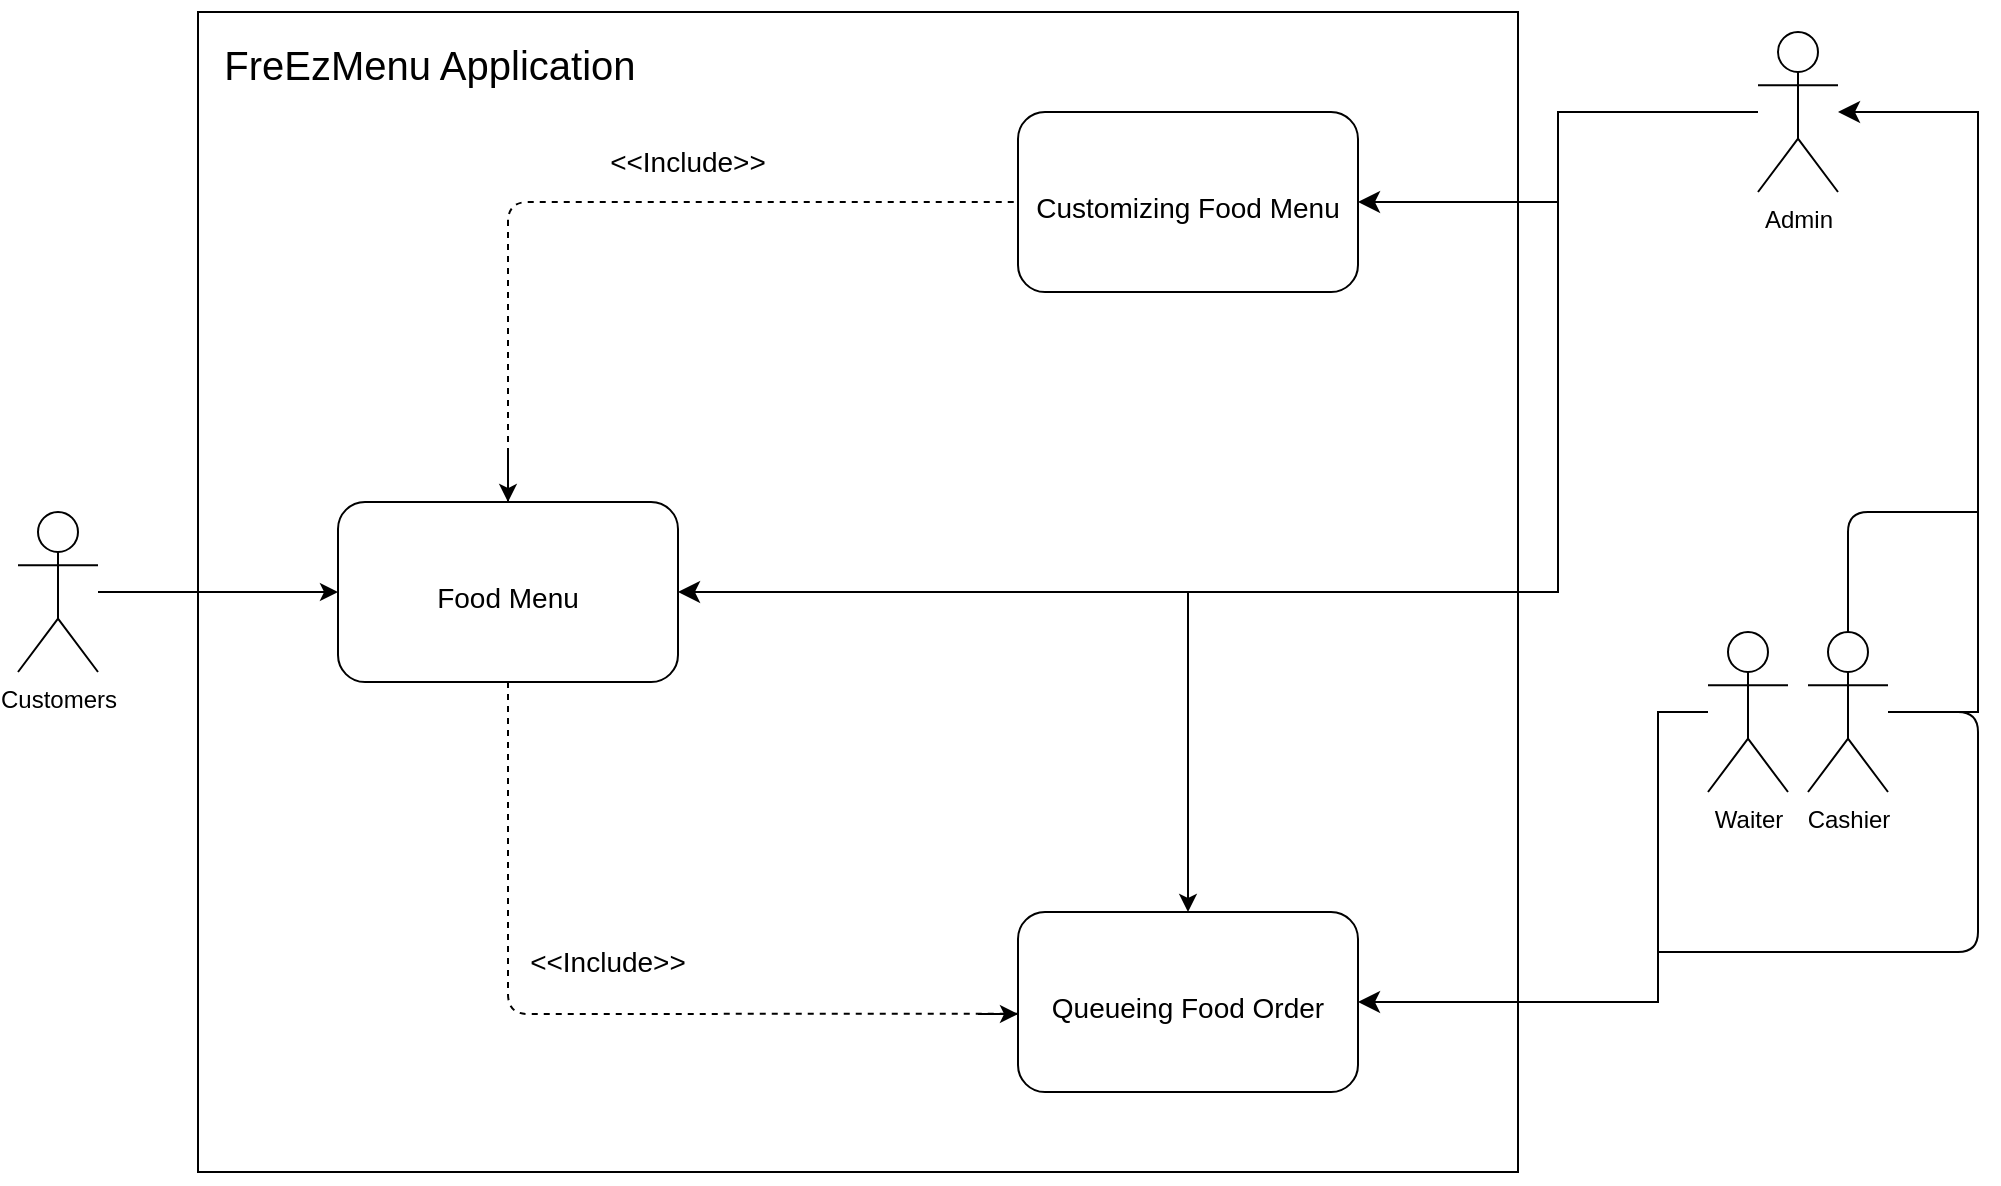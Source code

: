 <mxfile>
    <diagram id="CUMZOBWVGIM7k1ZyTm35" name="Page-1">
        <mxGraphModel dx="1013" dy="734" grid="1" gridSize="10" guides="1" tooltips="1" connect="1" arrows="1" fold="1" page="1" pageScale="1" pageWidth="1200" pageHeight="1000" math="0" shadow="0">
            <root>
                <mxCell id="0"/>
                <mxCell id="1" parent="0"/>
                <mxCell id="2" value="Customers" style="shape=umlActor;verticalLabelPosition=bottom;verticalAlign=top;html=1;outlineConnect=0;" vertex="1" parent="1">
                    <mxGeometry x="160" y="500" width="40" height="80" as="geometry"/>
                </mxCell>
                <mxCell id="3" value="Admin" style="shape=umlActor;verticalLabelPosition=bottom;verticalAlign=top;html=1;outlineConnect=0;" vertex="1" parent="1">
                    <mxGeometry x="1030" y="260" width="40" height="80" as="geometry"/>
                </mxCell>
                <mxCell id="5" value="Waiter" style="shape=umlActor;verticalLabelPosition=bottom;verticalAlign=top;html=1;outlineConnect=0;" vertex="1" parent="1">
                    <mxGeometry x="1005" y="560" width="40" height="80" as="geometry"/>
                </mxCell>
                <mxCell id="6" value="&lt;p style=&quot;line-height: 120%; font-size: 20px;&quot;&gt;&amp;nbsp; FreEzMenu Application&lt;/p&gt;&lt;p style=&quot;line-height: 120%; font-size: 20px;&quot;&gt;&lt;br&gt;&lt;/p&gt;&lt;p style=&quot;line-height: 120%; font-size: 20px;&quot;&gt;&lt;br&gt;&lt;/p&gt;&lt;p style=&quot;line-height: 120%; font-size: 20px;&quot;&gt;&lt;br&gt;&lt;/p&gt;&lt;p style=&quot;line-height: 120%; font-size: 20px;&quot;&gt;&lt;br&gt;&lt;/p&gt;&lt;p style=&quot;line-height: 120%; font-size: 20px;&quot;&gt;&lt;br&gt;&lt;/p&gt;&lt;p style=&quot;line-height: 120%; font-size: 20px;&quot;&gt;&lt;br&gt;&lt;/p&gt;&lt;p style=&quot;line-height: 120%; font-size: 20px;&quot;&gt;&lt;br&gt;&lt;/p&gt;&lt;p style=&quot;line-height: 120%; font-size: 20px;&quot;&gt;&lt;br&gt;&lt;/p&gt;&lt;p style=&quot;line-height: 120%; font-size: 20px;&quot;&gt;&lt;br&gt;&lt;/p&gt;&lt;p style=&quot;line-height: 120%; font-size: 20px;&quot;&gt;&lt;br&gt;&lt;/p&gt;&lt;p style=&quot;line-height: 120%; font-size: 20px;&quot;&gt;&lt;br&gt;&lt;/p&gt;&lt;p style=&quot;line-height: 120%; font-size: 20px;&quot;&gt;&lt;br&gt;&lt;/p&gt;" style="rounded=0;whiteSpace=wrap;html=1;align=left;" vertex="1" parent="1">
                    <mxGeometry x="250" y="250" width="660" height="580" as="geometry"/>
                </mxCell>
                <mxCell id="11" value="&lt;span style=&quot;font-size: 14px;&quot;&gt;Food Menu&lt;/span&gt;" style="rounded=1;whiteSpace=wrap;html=1;fontSize=20;" vertex="1" parent="1">
                    <mxGeometry x="320" y="495" width="170" height="90" as="geometry"/>
                </mxCell>
                <mxCell id="15" value="&lt;span style=&quot;font-size: 14px;&quot;&gt;Customizing Food Menu&lt;/span&gt;" style="rounded=1;whiteSpace=wrap;html=1;fontSize=20;" vertex="1" parent="1">
                    <mxGeometry x="660" y="300" width="170" height="90" as="geometry"/>
                </mxCell>
                <mxCell id="16" value="&lt;span style=&quot;font-size: 14px;&quot;&gt;Queueing Food Order&lt;/span&gt;" style="rounded=1;whiteSpace=wrap;html=1;fontSize=20;" vertex="1" parent="1">
                    <mxGeometry x="660" y="700" width="170" height="90" as="geometry"/>
                </mxCell>
                <mxCell id="20" value="" style="endArrow=classic;html=1;fontSize=14;" edge="1" parent="1" source="2" target="11">
                    <mxGeometry width="50" height="50" relative="1" as="geometry">
                        <mxPoint x="555" y="530" as="sourcePoint"/>
                        <mxPoint x="605" y="480" as="targetPoint"/>
                    </mxGeometry>
                </mxCell>
                <mxCell id="26" value="" style="edgeStyle=elbowEdgeStyle;elbow=horizontal;endArrow=classic;html=1;curved=0;rounded=0;endSize=8;startSize=8;fontSize=14;entryX=1;entryY=0.5;entryDx=0;entryDy=0;" edge="1" parent="1" source="3" target="15">
                    <mxGeometry width="50" height="50" relative="1" as="geometry">
                        <mxPoint x="575" y="570" as="sourcePoint"/>
                        <mxPoint x="625" y="520" as="targetPoint"/>
                    </mxGeometry>
                </mxCell>
                <mxCell id="27" value="" style="edgeStyle=elbowEdgeStyle;elbow=horizontal;endArrow=classic;html=1;curved=0;rounded=0;endSize=8;startSize=8;fontSize=14;entryX=1;entryY=0.5;entryDx=0;entryDy=0;" edge="1" parent="1" source="5" target="16">
                    <mxGeometry width="50" height="50" relative="1" as="geometry">
                        <mxPoint x="1105" y="280" as="sourcePoint"/>
                        <mxPoint x="865" y="410" as="targetPoint"/>
                        <Array as="points">
                            <mxPoint x="980" y="670"/>
                        </Array>
                    </mxGeometry>
                </mxCell>
                <mxCell id="28" value="Cashier" style="shape=umlActor;verticalLabelPosition=bottom;verticalAlign=top;html=1;outlineConnect=0;" vertex="1" parent="1">
                    <mxGeometry x="1055" y="560" width="40" height="80" as="geometry"/>
                </mxCell>
                <mxCell id="31" value="" style="edgeStyle=elbowEdgeStyle;elbow=vertical;endArrow=classic;html=1;curved=0;rounded=0;endSize=8;startSize=8;fontSize=14;" edge="1" parent="1" source="28" target="3">
                    <mxGeometry width="50" height="50" relative="1" as="geometry">
                        <mxPoint x="1110" y="570" as="sourcePoint"/>
                        <mxPoint x="1135" y="330" as="targetPoint"/>
                        <Array as="points">
                            <mxPoint x="1140" y="450"/>
                        </Array>
                    </mxGeometry>
                </mxCell>
                <mxCell id="33" value="" style="endArrow=none;html=1;fontSize=14;exitX=0.5;exitY=0;exitDx=0;exitDy=0;exitPerimeter=0;" edge="1" parent="1" source="28">
                    <mxGeometry width="50" height="50" relative="1" as="geometry">
                        <mxPoint x="1080" y="550" as="sourcePoint"/>
                        <mxPoint x="1140" y="500" as="targetPoint"/>
                        <Array as="points">
                            <mxPoint x="1075" y="500"/>
                        </Array>
                    </mxGeometry>
                </mxCell>
                <mxCell id="35" value="" style="endArrow=none;html=1;fontSize=14;" edge="1" parent="1" target="28">
                    <mxGeometry width="50" height="50" relative="1" as="geometry">
                        <mxPoint x="980" y="720" as="sourcePoint"/>
                        <mxPoint x="1130" y="660" as="targetPoint"/>
                        <Array as="points">
                            <mxPoint x="1140" y="720"/>
                            <mxPoint x="1140" y="600"/>
                        </Array>
                    </mxGeometry>
                </mxCell>
                <mxCell id="36" value="" style="endArrow=none;dashed=1;html=1;fontSize=14;exitX=0.5;exitY=0;exitDx=0;exitDy=0;entryX=0;entryY=0.5;entryDx=0;entryDy=0;" edge="1" parent="1" source="11" target="15">
                    <mxGeometry width="50" height="50" relative="1" as="geometry">
                        <mxPoint x="540" y="610" as="sourcePoint"/>
                        <mxPoint x="590" y="560" as="targetPoint"/>
                        <Array as="points">
                            <mxPoint x="405" y="345"/>
                        </Array>
                    </mxGeometry>
                </mxCell>
                <mxCell id="37" value="" style="endArrow=classic;html=1;fontSize=14;entryX=0.5;entryY=0;entryDx=0;entryDy=0;" edge="1" parent="1" target="11">
                    <mxGeometry width="50" height="50" relative="1" as="geometry">
                        <mxPoint x="405" y="470" as="sourcePoint"/>
                        <mxPoint x="410" y="490" as="targetPoint"/>
                    </mxGeometry>
                </mxCell>
                <mxCell id="38" value="&amp;lt;&amp;lt;Include&amp;gt;&amp;gt;" style="text;html=1;strokeColor=none;fillColor=none;align=center;verticalAlign=middle;whiteSpace=wrap;rounded=0;fontSize=14;" vertex="1" parent="1">
                    <mxGeometry x="450" y="310" width="90" height="30" as="geometry"/>
                </mxCell>
                <mxCell id="40" value="" style="edgeStyle=segmentEdgeStyle;endArrow=classic;html=1;curved=0;rounded=0;endSize=8;startSize=8;fontSize=14;entryX=1;entryY=0.5;entryDx=0;entryDy=0;" edge="1" parent="1" source="3" target="11">
                    <mxGeometry width="50" height="50" relative="1" as="geometry">
                        <mxPoint x="630" y="540" as="sourcePoint"/>
                        <mxPoint x="680" y="490" as="targetPoint"/>
                        <Array as="points">
                            <mxPoint x="930" y="300"/>
                            <mxPoint x="930" y="540"/>
                        </Array>
                    </mxGeometry>
                </mxCell>
                <mxCell id="42" value="" style="endArrow=none;dashed=1;html=1;fontSize=14;exitX=0.5;exitY=1;exitDx=0;exitDy=0;entryX=0.008;entryY=0.565;entryDx=0;entryDy=0;entryPerimeter=0;" edge="1" parent="1" source="11" target="16">
                    <mxGeometry width="50" height="50" relative="1" as="geometry">
                        <mxPoint x="415" y="505" as="sourcePoint"/>
                        <mxPoint x="670" y="355" as="targetPoint"/>
                        <Array as="points">
                            <mxPoint x="405" y="751"/>
                        </Array>
                    </mxGeometry>
                </mxCell>
                <mxCell id="43" value="" style="endArrow=classic;html=1;fontSize=14;" edge="1" parent="1">
                    <mxGeometry width="50" height="50" relative="1" as="geometry">
                        <mxPoint x="640" y="751" as="sourcePoint"/>
                        <mxPoint x="660" y="751" as="targetPoint"/>
                    </mxGeometry>
                </mxCell>
                <mxCell id="44" value="&amp;lt;&amp;lt;Include&amp;gt;&amp;gt;" style="text;html=1;strokeColor=none;fillColor=none;align=center;verticalAlign=middle;whiteSpace=wrap;rounded=0;fontSize=14;" vertex="1" parent="1">
                    <mxGeometry x="410" y="710" width="90" height="30" as="geometry"/>
                </mxCell>
                <mxCell id="45" value="" style="endArrow=classic;html=1;fontSize=14;entryX=0.5;entryY=0;entryDx=0;entryDy=0;" edge="1" parent="1" target="16">
                    <mxGeometry width="50" height="50" relative="1" as="geometry">
                        <mxPoint x="745" y="540" as="sourcePoint"/>
                        <mxPoint x="670" y="530" as="targetPoint"/>
                    </mxGeometry>
                </mxCell>
            </root>
        </mxGraphModel>
    </diagram>
</mxfile>